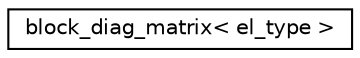 digraph G
{
  edge [fontname="Helvetica",fontsize="10",labelfontname="Helvetica",labelfontsize="10"];
  node [fontname="Helvetica",fontsize="10",shape=record];
  rankdir="LR";
  Node1 [label="block_diag_matrix\< el_type \>",height=0.2,width=0.4,color="black", fillcolor="white", style="filled",URL="$classblock__diag__matrix.html",tooltip="A quick implementation of a diagonal matrix with 1x1 and 2x2 blocks."];
}
